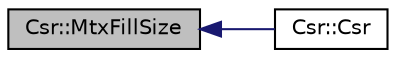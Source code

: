 digraph "Csr::MtxFillSize"
{
 // INTERACTIVE_SVG=YES
  edge [fontname="Helvetica",fontsize="10",labelfontname="Helvetica",labelfontsize="10"];
  node [fontname="Helvetica",fontsize="10",shape=record];
  rankdir="LR";
  Node13 [label="Csr::MtxFillSize",height=0.2,width=0.4,color="black", fillcolor="grey75", style="filled", fontcolor="black"];
  Node13 -> Node14 [dir="back",color="midnightblue",fontsize="10",style="solid",fontname="Helvetica"];
  Node14 [label="Csr::Csr",height=0.2,width=0.4,color="black", fillcolor="white", style="filled",URL="$classCsr.html#a9d7893b7e64247822d7be36a23b58d57",tooltip="Construct a matrix by reading it from a file. "];
}
